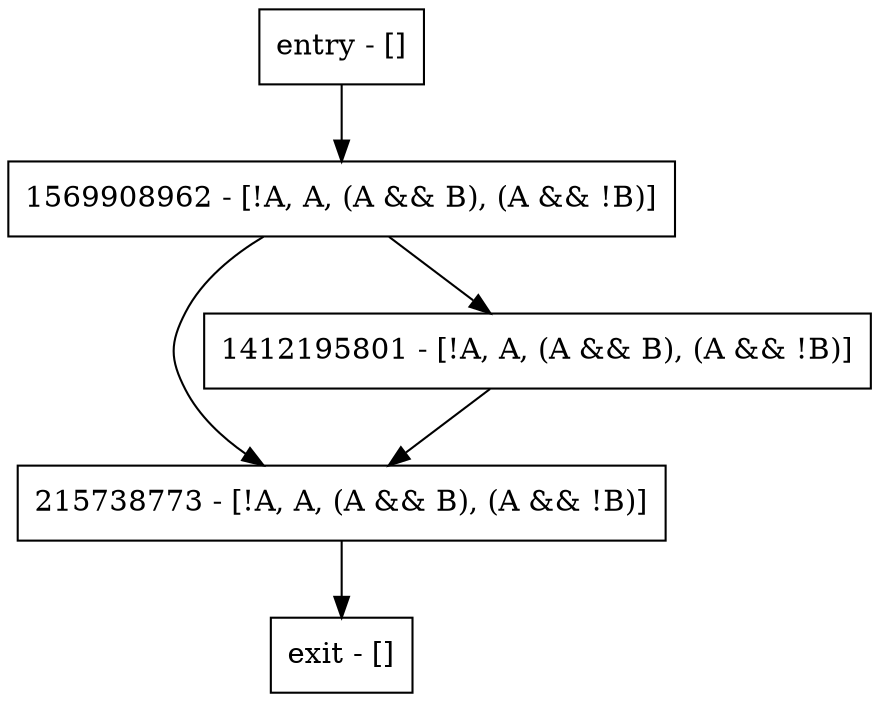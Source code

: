 digraph main {
node [shape=record];
entry [label="entry - []"];
exit [label="exit - []"];
1569908962 [label="1569908962 - [!A, A, (A && B), (A && !B)]"];
215738773 [label="215738773 - [!A, A, (A && B), (A && !B)]"];
1412195801 [label="1412195801 - [!A, A, (A && B), (A && !B)]"];
entry;
exit;
entry -> 1569908962;
1569908962 -> 215738773;
1569908962 -> 1412195801;
215738773 -> exit;
1412195801 -> 215738773;
}
